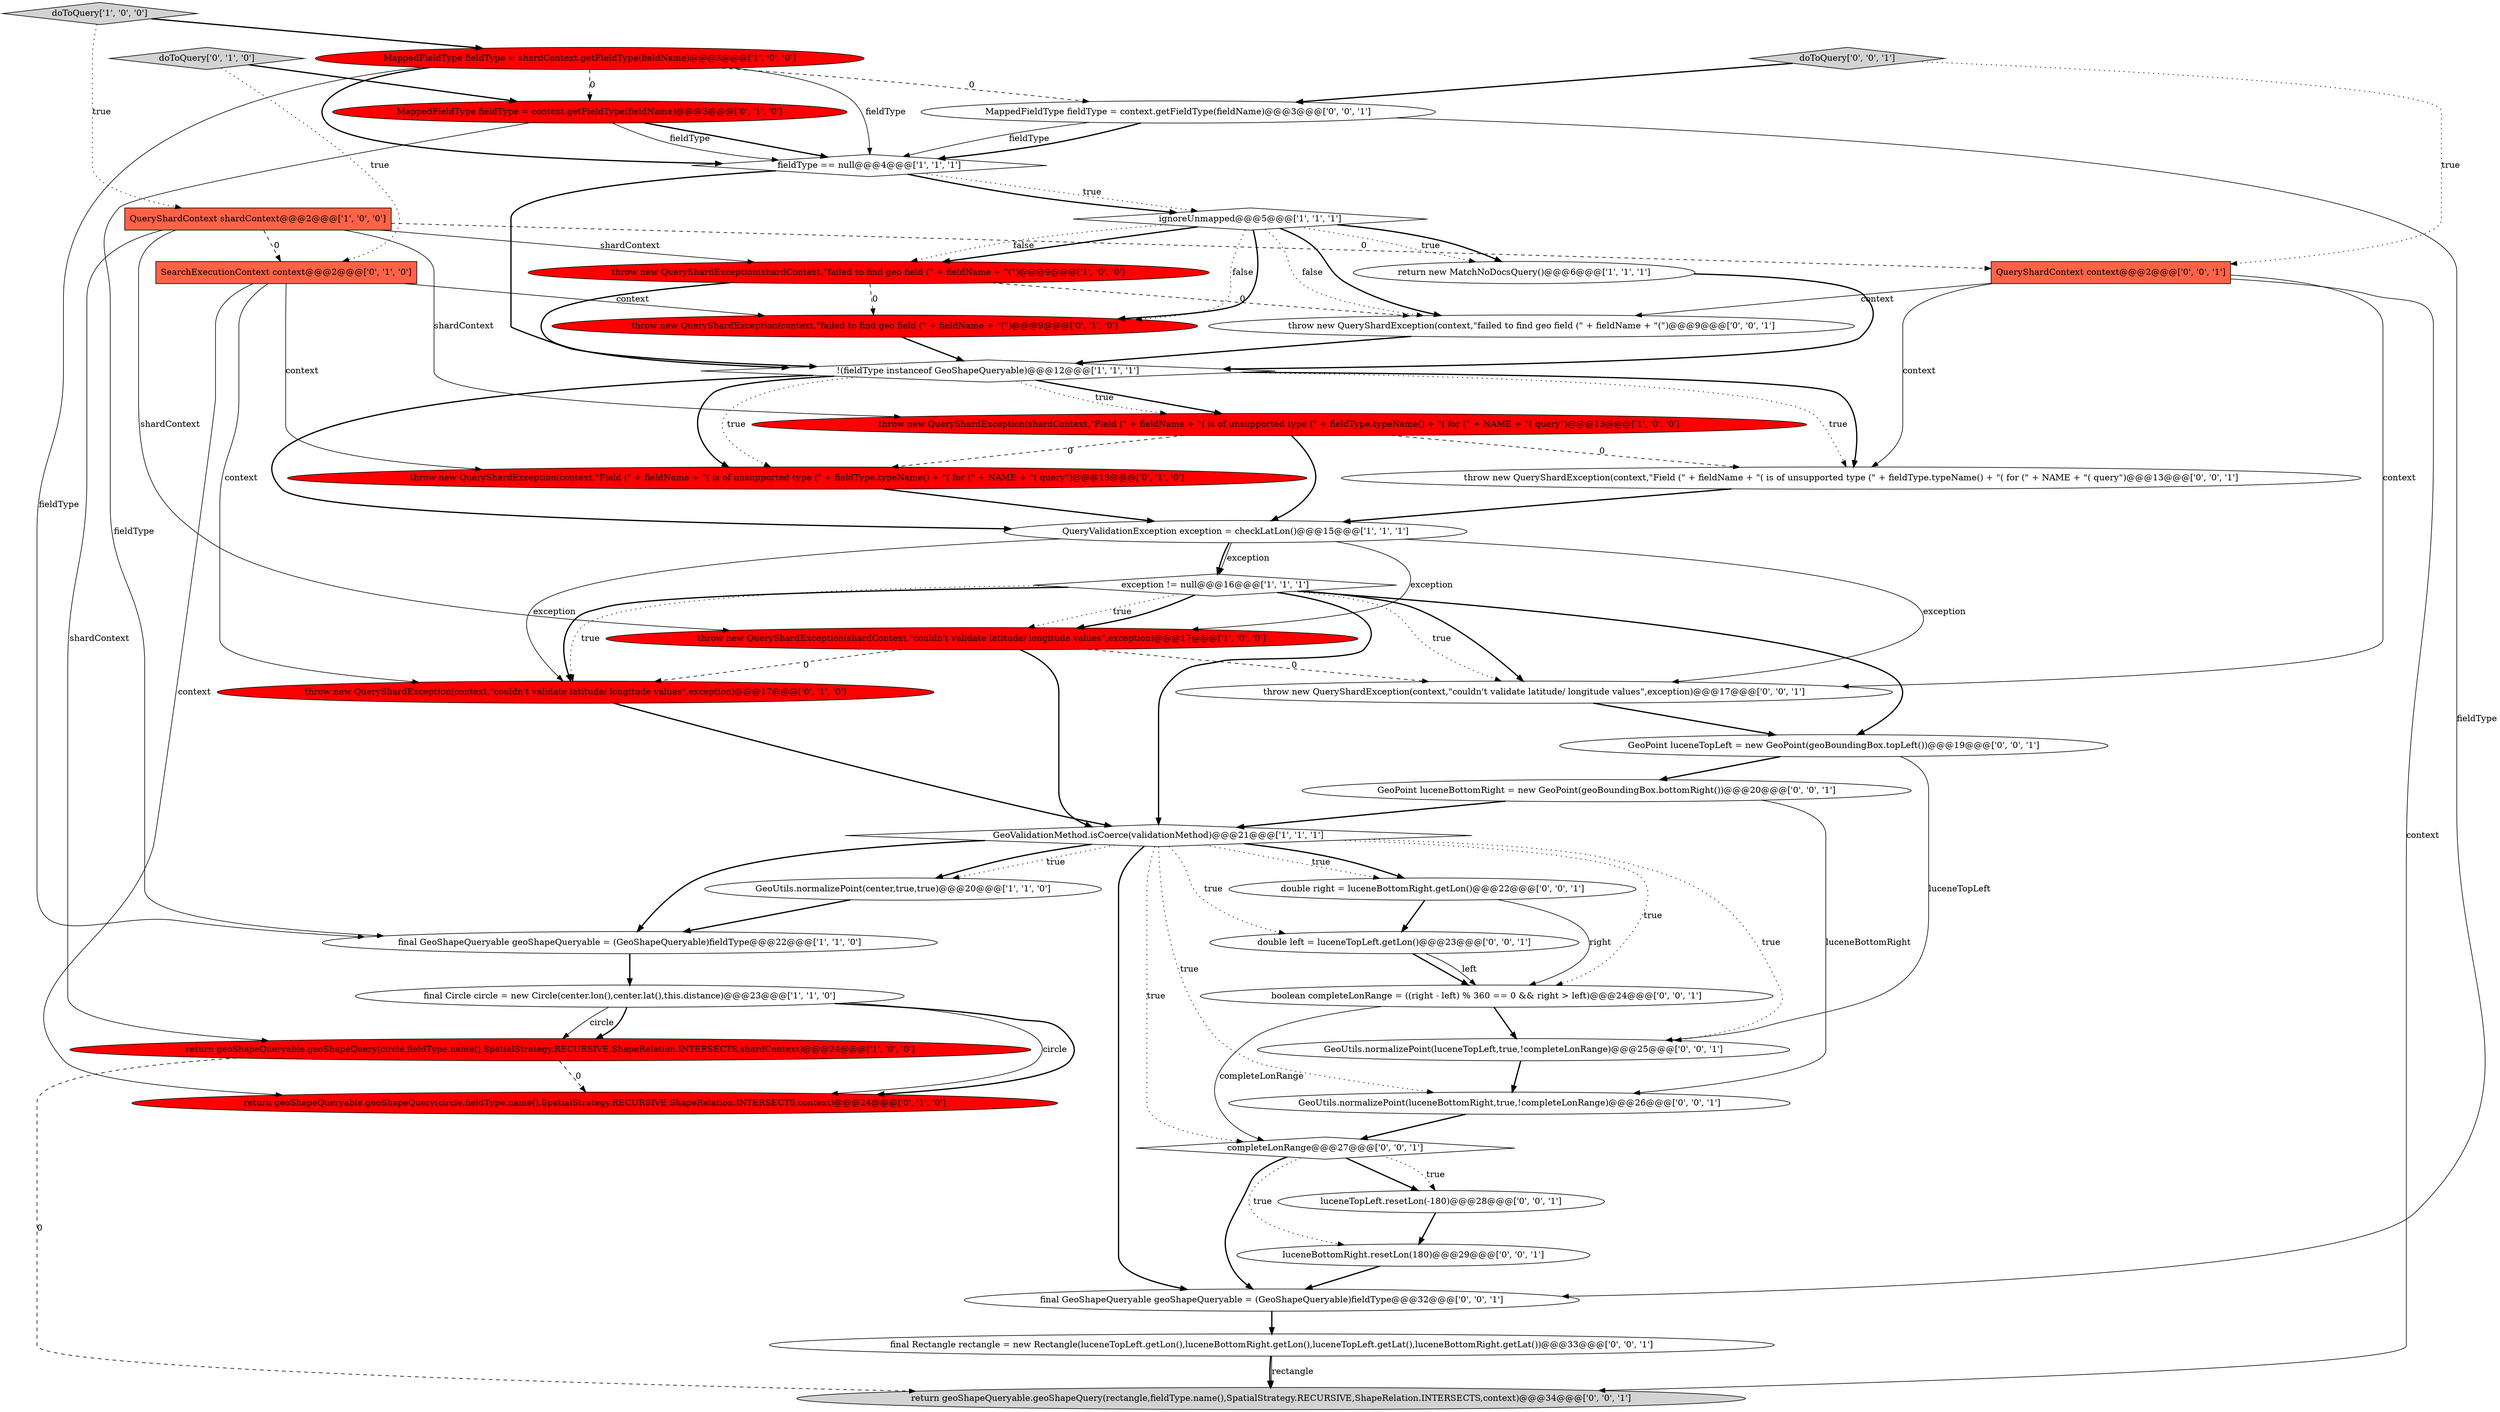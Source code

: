 digraph {
2 [style = filled, label = "throw new QueryShardException(shardContext,\"Field (\" + fieldName + \"( is of unsupported type (\" + fieldType.typeName() + \"( for (\" + NAME + \"( query\")@@@13@@@['1', '0', '0']", fillcolor = red, shape = ellipse image = "AAA1AAABBB1BBB"];
29 [style = filled, label = "double right = luceneBottomRight.getLon()@@@22@@@['0', '0', '1']", fillcolor = white, shape = ellipse image = "AAA0AAABBB3BBB"];
35 [style = filled, label = "GeoPoint luceneBottomRight = new GeoPoint(geoBoundingBox.bottomRight())@@@20@@@['0', '0', '1']", fillcolor = white, shape = ellipse image = "AAA0AAABBB3BBB"];
36 [style = filled, label = "MappedFieldType fieldType = context.getFieldType(fieldName)@@@3@@@['0', '0', '1']", fillcolor = white, shape = ellipse image = "AAA0AAABBB3BBB"];
27 [style = filled, label = "GeoUtils.normalizePoint(luceneTopLeft,true,!completeLonRange)@@@25@@@['0', '0', '1']", fillcolor = white, shape = ellipse image = "AAA0AAABBB3BBB"];
28 [style = filled, label = "luceneBottomRight.resetLon(180)@@@29@@@['0', '0', '1']", fillcolor = white, shape = ellipse image = "AAA0AAABBB3BBB"];
21 [style = filled, label = "SearchExecutionContext context@@@2@@@['0', '1', '0']", fillcolor = tomato, shape = box image = "AAA1AAABBB2BBB"];
31 [style = filled, label = "final Rectangle rectangle = new Rectangle(luceneTopLeft.getLon(),luceneBottomRight.getLon(),luceneTopLeft.getLat(),luceneBottomRight.getLat())@@@33@@@['0', '0', '1']", fillcolor = white, shape = ellipse image = "AAA0AAABBB3BBB"];
18 [style = filled, label = "throw new QueryShardException(context,\"couldn't validate latitude/ longitude values\",exception)@@@17@@@['0', '1', '0']", fillcolor = red, shape = ellipse image = "AAA1AAABBB2BBB"];
3 [style = filled, label = "return new MatchNoDocsQuery()@@@6@@@['1', '1', '1']", fillcolor = white, shape = ellipse image = "AAA0AAABBB1BBB"];
39 [style = filled, label = "completeLonRange@@@27@@@['0', '0', '1']", fillcolor = white, shape = diamond image = "AAA0AAABBB3BBB"];
23 [style = filled, label = "return geoShapeQueryable.geoShapeQuery(circle,fieldType.name(),SpatialStrategy.RECURSIVE,ShapeRelation.INTERSECTS,context)@@@24@@@['0', '1', '0']", fillcolor = red, shape = ellipse image = "AAA1AAABBB2BBB"];
33 [style = filled, label = "throw new QueryShardException(context,\"failed to find geo field (\" + fieldName + \"(\")@@@9@@@['0', '0', '1']", fillcolor = white, shape = ellipse image = "AAA0AAABBB3BBB"];
0 [style = filled, label = "fieldType == null@@@4@@@['1', '1', '1']", fillcolor = white, shape = diamond image = "AAA0AAABBB1BBB"];
30 [style = filled, label = "throw new QueryShardException(context,\"couldn't validate latitude/ longitude values\",exception)@@@17@@@['0', '0', '1']", fillcolor = white, shape = ellipse image = "AAA0AAABBB3BBB"];
14 [style = filled, label = "exception != null@@@16@@@['1', '1', '1']", fillcolor = white, shape = diamond image = "AAA0AAABBB1BBB"];
7 [style = filled, label = "ignoreUnmapped@@@5@@@['1', '1', '1']", fillcolor = white, shape = diamond image = "AAA0AAABBB1BBB"];
22 [style = filled, label = "MappedFieldType fieldType = context.getFieldType(fieldName)@@@3@@@['0', '1', '0']", fillcolor = red, shape = ellipse image = "AAA1AAABBB2BBB"];
12 [style = filled, label = "MappedFieldType fieldType = shardContext.getFieldType(fieldName)@@@3@@@['1', '0', '0']", fillcolor = red, shape = ellipse image = "AAA1AAABBB1BBB"];
20 [style = filled, label = "doToQuery['0', '1', '0']", fillcolor = lightgray, shape = diamond image = "AAA0AAABBB2BBB"];
4 [style = filled, label = "throw new QueryShardException(shardContext,\"couldn't validate latitude/ longitude values\",exception)@@@17@@@['1', '0', '0']", fillcolor = red, shape = ellipse image = "AAA1AAABBB1BBB"];
38 [style = filled, label = "GeoUtils.normalizePoint(luceneBottomRight,true,!completeLonRange)@@@26@@@['0', '0', '1']", fillcolor = white, shape = ellipse image = "AAA0AAABBB3BBB"];
42 [style = filled, label = "QueryShardContext context@@@2@@@['0', '0', '1']", fillcolor = tomato, shape = box image = "AAA0AAABBB3BBB"];
16 [style = filled, label = "throw new QueryShardException(shardContext,\"failed to find geo field (\" + fieldName + \"(\")@@@9@@@['1', '0', '0']", fillcolor = red, shape = ellipse image = "AAA1AAABBB1BBB"];
34 [style = filled, label = "boolean completeLonRange = ((right - left) % 360 == 0 && right > left)@@@24@@@['0', '0', '1']", fillcolor = white, shape = ellipse image = "AAA0AAABBB3BBB"];
37 [style = filled, label = "return geoShapeQueryable.geoShapeQuery(rectangle,fieldType.name(),SpatialStrategy.RECURSIVE,ShapeRelation.INTERSECTS,context)@@@34@@@['0', '0', '1']", fillcolor = lightgray, shape = ellipse image = "AAA0AAABBB3BBB"];
25 [style = filled, label = "double left = luceneTopLeft.getLon()@@@23@@@['0', '0', '1']", fillcolor = white, shape = ellipse image = "AAA0AAABBB3BBB"];
9 [style = filled, label = "final GeoShapeQueryable geoShapeQueryable = (GeoShapeQueryable)fieldType@@@22@@@['1', '1', '0']", fillcolor = white, shape = ellipse image = "AAA0AAABBB1BBB"];
13 [style = filled, label = "GeoUtils.normalizePoint(center,true,true)@@@20@@@['1', '1', '0']", fillcolor = white, shape = ellipse image = "AAA0AAABBB1BBB"];
24 [style = filled, label = "throw new QueryShardException(context,\"Field (\" + fieldName + \"( is of unsupported type (\" + fieldType.typeName() + \"( for (\" + NAME + \"( query\")@@@13@@@['0', '0', '1']", fillcolor = white, shape = ellipse image = "AAA0AAABBB3BBB"];
15 [style = filled, label = "return geoShapeQueryable.geoShapeQuery(circle,fieldType.name(),SpatialStrategy.RECURSIVE,ShapeRelation.INTERSECTS,shardContext)@@@24@@@['1', '0', '0']", fillcolor = red, shape = ellipse image = "AAA1AAABBB1BBB"];
10 [style = filled, label = "!(fieldType instanceof GeoShapeQueryable)@@@12@@@['1', '1', '1']", fillcolor = white, shape = diamond image = "AAA0AAABBB1BBB"];
11 [style = filled, label = "final Circle circle = new Circle(center.lon(),center.lat(),this.distance)@@@23@@@['1', '1', '0']", fillcolor = white, shape = ellipse image = "AAA0AAABBB1BBB"];
17 [style = filled, label = "throw new QueryShardException(context,\"Field (\" + fieldName + \"( is of unsupported type (\" + fieldType.typeName() + \"( for (\" + NAME + \"( query\")@@@13@@@['0', '1', '0']", fillcolor = red, shape = ellipse image = "AAA1AAABBB2BBB"];
32 [style = filled, label = "GeoPoint luceneTopLeft = new GeoPoint(geoBoundingBox.topLeft())@@@19@@@['0', '0', '1']", fillcolor = white, shape = ellipse image = "AAA0AAABBB3BBB"];
1 [style = filled, label = "doToQuery['1', '0', '0']", fillcolor = lightgray, shape = diamond image = "AAA0AAABBB1BBB"];
19 [style = filled, label = "throw new QueryShardException(context,\"failed to find geo field (\" + fieldName + \"(\")@@@9@@@['0', '1', '0']", fillcolor = red, shape = ellipse image = "AAA1AAABBB2BBB"];
26 [style = filled, label = "luceneTopLeft.resetLon(-180)@@@28@@@['0', '0', '1']", fillcolor = white, shape = ellipse image = "AAA0AAABBB3BBB"];
41 [style = filled, label = "final GeoShapeQueryable geoShapeQueryable = (GeoShapeQueryable)fieldType@@@32@@@['0', '0', '1']", fillcolor = white, shape = ellipse image = "AAA0AAABBB3BBB"];
8 [style = filled, label = "QueryShardContext shardContext@@@2@@@['1', '0', '0']", fillcolor = tomato, shape = box image = "AAA1AAABBB1BBB"];
40 [style = filled, label = "doToQuery['0', '0', '1']", fillcolor = lightgray, shape = diamond image = "AAA0AAABBB3BBB"];
6 [style = filled, label = "QueryValidationException exception = checkLatLon()@@@15@@@['1', '1', '1']", fillcolor = white, shape = ellipse image = "AAA0AAABBB1BBB"];
5 [style = filled, label = "GeoValidationMethod.isCoerce(validationMethod)@@@21@@@['1', '1', '1']", fillcolor = white, shape = diamond image = "AAA0AAABBB1BBB"];
32->35 [style = bold, label=""];
8->2 [style = solid, label="shardContext"];
31->37 [style = bold, label=""];
27->38 [style = bold, label=""];
9->11 [style = bold, label=""];
6->18 [style = solid, label="exception"];
5->9 [style = bold, label=""];
25->34 [style = bold, label=""];
2->6 [style = bold, label=""];
10->24 [style = bold, label=""];
4->30 [style = dashed, label="0"];
12->0 [style = solid, label="fieldType"];
10->17 [style = bold, label=""];
2->17 [style = dashed, label="0"];
38->39 [style = bold, label=""];
5->13 [style = dotted, label="true"];
5->38 [style = dotted, label="true"];
36->0 [style = bold, label=""];
22->0 [style = bold, label=""];
21->19 [style = solid, label="context"];
7->16 [style = bold, label=""];
1->12 [style = bold, label=""];
26->28 [style = bold, label=""];
5->29 [style = dotted, label="true"];
16->33 [style = dashed, label="0"];
14->18 [style = dotted, label="true"];
0->7 [style = dotted, label="true"];
36->41 [style = solid, label="fieldType"];
5->29 [style = bold, label=""];
14->30 [style = bold, label=""];
21->18 [style = solid, label="context"];
39->26 [style = dotted, label="true"];
39->26 [style = bold, label=""];
8->42 [style = dashed, label="0"];
0->7 [style = bold, label=""];
35->5 [style = bold, label=""];
3->10 [style = bold, label=""];
7->33 [style = bold, label=""];
5->34 [style = dotted, label="true"];
5->25 [style = dotted, label="true"];
10->24 [style = dotted, label="true"];
1->8 [style = dotted, label="true"];
6->30 [style = solid, label="exception"];
39->41 [style = bold, label=""];
14->18 [style = bold, label=""];
10->2 [style = bold, label=""];
2->24 [style = dashed, label="0"];
14->4 [style = dotted, label="true"];
14->4 [style = bold, label=""];
40->42 [style = dotted, label="true"];
42->37 [style = solid, label="context"];
12->9 [style = solid, label="fieldType"];
17->6 [style = bold, label=""];
16->19 [style = dashed, label="0"];
8->15 [style = solid, label="shardContext"];
19->10 [style = bold, label=""];
30->32 [style = bold, label=""];
10->6 [style = bold, label=""];
34->39 [style = solid, label="completeLonRange"];
11->15 [style = solid, label="circle"];
28->41 [style = bold, label=""];
10->17 [style = dotted, label="true"];
22->9 [style = solid, label="fieldType"];
14->30 [style = dotted, label="true"];
40->36 [style = bold, label=""];
7->16 [style = dotted, label="false"];
42->33 [style = solid, label="context"];
10->2 [style = dotted, label="true"];
8->4 [style = solid, label="shardContext"];
5->13 [style = bold, label=""];
11->23 [style = solid, label="circle"];
12->22 [style = dashed, label="0"];
5->27 [style = dotted, label="true"];
5->39 [style = dotted, label="true"];
41->31 [style = bold, label=""];
13->9 [style = bold, label=""];
14->32 [style = bold, label=""];
7->19 [style = bold, label=""];
4->5 [style = bold, label=""];
14->5 [style = bold, label=""];
31->37 [style = solid, label="rectangle"];
4->18 [style = dashed, label="0"];
15->23 [style = dashed, label="0"];
29->34 [style = solid, label="right"];
16->10 [style = bold, label=""];
15->37 [style = dashed, label="0"];
8->16 [style = solid, label="shardContext"];
29->25 [style = bold, label=""];
33->10 [style = bold, label=""];
20->21 [style = dotted, label="true"];
8->21 [style = dashed, label="0"];
12->0 [style = bold, label=""];
21->17 [style = solid, label="context"];
7->3 [style = bold, label=""];
11->15 [style = bold, label=""];
35->38 [style = solid, label="luceneBottomRight"];
20->22 [style = bold, label=""];
42->30 [style = solid, label="context"];
6->14 [style = bold, label=""];
22->0 [style = solid, label="fieldType"];
32->27 [style = solid, label="luceneTopLeft"];
0->10 [style = bold, label=""];
5->41 [style = bold, label=""];
7->3 [style = dotted, label="true"];
12->36 [style = dashed, label="0"];
7->33 [style = dotted, label="false"];
18->5 [style = bold, label=""];
6->4 [style = solid, label="exception"];
42->24 [style = solid, label="context"];
6->14 [style = solid, label="exception"];
36->0 [style = solid, label="fieldType"];
7->19 [style = dotted, label="false"];
39->28 [style = dotted, label="true"];
25->34 [style = solid, label="left"];
24->6 [style = bold, label=""];
11->23 [style = bold, label=""];
21->23 [style = solid, label="context"];
34->27 [style = bold, label=""];
}

